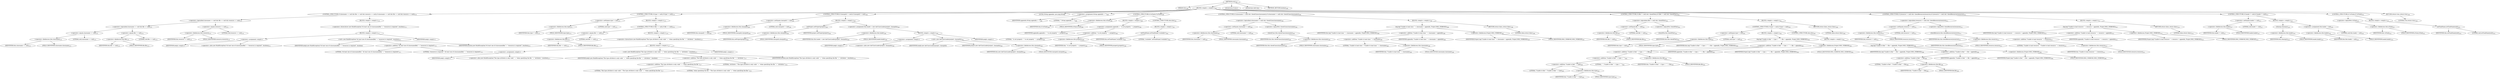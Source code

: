 digraph "eval" {  
"380" [label = <(METHOD,eval)<SUB>269</SUB>> ]
"42" [label = <(PARAM,this)<SUB>269</SUB>> ]
"381" [label = <(BLOCK,&lt;empty&gt;,&lt;empty&gt;)<SUB>269</SUB>> ]
"382" [label = <(CONTROL_STRUCTURE,if (classname == null &amp;&amp; file == null &amp;&amp; resource == null),if (classname == null &amp;&amp; file == null &amp;&amp; resource == null))<SUB>270</SUB>> ]
"383" [label = <(&lt;operator&gt;.logicalAnd,classname == null &amp;&amp; file == null &amp;&amp; resource == null)<SUB>270</SUB>> ]
"384" [label = <(&lt;operator&gt;.logicalAnd,classname == null &amp;&amp; file == null)<SUB>270</SUB>> ]
"385" [label = <(&lt;operator&gt;.equals,classname == null)<SUB>270</SUB>> ]
"386" [label = <(&lt;operator&gt;.fieldAccess,this.classname)<SUB>270</SUB>> ]
"387" [label = <(IDENTIFIER,this,classname == null)<SUB>270</SUB>> ]
"388" [label = <(FIELD_IDENTIFIER,classname,classname)<SUB>270</SUB>> ]
"389" [label = <(LITERAL,null,classname == null)<SUB>270</SUB>> ]
"390" [label = <(&lt;operator&gt;.equals,file == null)<SUB>270</SUB>> ]
"391" [label = <(&lt;operator&gt;.fieldAccess,this.file)<SUB>270</SUB>> ]
"392" [label = <(IDENTIFIER,this,file == null)<SUB>270</SUB>> ]
"393" [label = <(FIELD_IDENTIFIER,file,file)<SUB>270</SUB>> ]
"394" [label = <(LITERAL,null,file == null)<SUB>270</SUB>> ]
"395" [label = <(&lt;operator&gt;.equals,resource == null)<SUB>270</SUB>> ]
"396" [label = <(&lt;operator&gt;.fieldAccess,this.resource)<SUB>270</SUB>> ]
"397" [label = <(IDENTIFIER,this,resource == null)<SUB>270</SUB>> ]
"398" [label = <(FIELD_IDENTIFIER,resource,resource)<SUB>270</SUB>> ]
"399" [label = <(LITERAL,null,resource == null)<SUB>270</SUB>> ]
"400" [label = <(BLOCK,&lt;empty&gt;,&lt;empty&gt;)<SUB>270</SUB>> ]
"401" [label = <(&lt;operator&gt;.throw,throw new BuildException(&quot;At least one of (classname|file|&quot; + &quot;resource) is required&quot;, location);)<SUB>271</SUB>> ]
"402" [label = <(BLOCK,&lt;empty&gt;,&lt;empty&gt;)<SUB>271</SUB>> ]
"403" [label = <(&lt;operator&gt;.assignment,&lt;empty&gt;)> ]
"404" [label = <(IDENTIFIER,$obj4,&lt;empty&gt;)> ]
"405" [label = <(&lt;operator&gt;.alloc,new BuildException(&quot;At least one of (classname|file|&quot; + &quot;resource) is required&quot;, location))<SUB>271</SUB>> ]
"406" [label = <(&lt;init&gt;,new BuildException(&quot;At least one of (classname|file|&quot; + &quot;resource) is required&quot;, location))<SUB>271</SUB>> ]
"407" [label = <(IDENTIFIER,$obj4,new BuildException(&quot;At least one of (classname|file|&quot; + &quot;resource) is required&quot;, location))> ]
"408" [label = <(&lt;operator&gt;.addition,&quot;At least one of (classname|file|&quot; + &quot;resource) is required&quot;)<SUB>271</SUB>> ]
"409" [label = <(LITERAL,&quot;At least one of (classname|file|&quot;,&quot;At least one of (classname|file|&quot; + &quot;resource) is required&quot;)<SUB>271</SUB>> ]
"410" [label = <(LITERAL,&quot;resource) is required&quot;,&quot;At least one of (classname|file|&quot; + &quot;resource) is required&quot;)<SUB>272</SUB>> ]
"411" [label = <(IDENTIFIER,location,new BuildException(&quot;At least one of (classname|file|&quot; + &quot;resource) is required&quot;, location))<SUB>272</SUB>> ]
"412" [label = <(IDENTIFIER,$obj4,&lt;empty&gt;)> ]
"413" [label = <(CONTROL_STRUCTURE,if (type != null),if (type != null))<SUB>275</SUB>> ]
"414" [label = <(&lt;operator&gt;.notEquals,type != null)<SUB>275</SUB>> ]
"415" [label = <(&lt;operator&gt;.fieldAccess,this.type)<SUB>275</SUB>> ]
"416" [label = <(IDENTIFIER,this,type != null)<SUB>275</SUB>> ]
"417" [label = <(FIELD_IDENTIFIER,type,type)<SUB>275</SUB>> ]
"418" [label = <(LITERAL,null,type != null)<SUB>275</SUB>> ]
"419" [label = <(BLOCK,&lt;empty&gt;,&lt;empty&gt;)<SUB>275</SUB>> ]
"420" [label = <(CONTROL_STRUCTURE,if (file == null),if (file == null))<SUB>276</SUB>> ]
"421" [label = <(&lt;operator&gt;.equals,file == null)<SUB>276</SUB>> ]
"422" [label = <(&lt;operator&gt;.fieldAccess,this.file)<SUB>276</SUB>> ]
"423" [label = <(IDENTIFIER,this,file == null)<SUB>276</SUB>> ]
"424" [label = <(FIELD_IDENTIFIER,file,file)<SUB>276</SUB>> ]
"425" [label = <(LITERAL,null,file == null)<SUB>276</SUB>> ]
"426" [label = <(BLOCK,&lt;empty&gt;,&lt;empty&gt;)<SUB>276</SUB>> ]
"427" [label = <(&lt;operator&gt;.throw,throw new BuildException(&quot;The type attribute is only valid &quot; + &quot;when specifying the file &quot; + &quot;attribute.&quot;, location);)<SUB>277</SUB>> ]
"428" [label = <(BLOCK,&lt;empty&gt;,&lt;empty&gt;)<SUB>277</SUB>> ]
"429" [label = <(&lt;operator&gt;.assignment,&lt;empty&gt;)> ]
"430" [label = <(IDENTIFIER,$obj5,&lt;empty&gt;)> ]
"431" [label = <(&lt;operator&gt;.alloc,new BuildException(&quot;The type attribute is only valid &quot; + &quot;when specifying the file &quot; + &quot;attribute.&quot;, location))<SUB>277</SUB>> ]
"432" [label = <(&lt;init&gt;,new BuildException(&quot;The type attribute is only valid &quot; + &quot;when specifying the file &quot; + &quot;attribute.&quot;, location))<SUB>277</SUB>> ]
"433" [label = <(IDENTIFIER,$obj5,new BuildException(&quot;The type attribute is only valid &quot; + &quot;when specifying the file &quot; + &quot;attribute.&quot;, location))> ]
"434" [label = <(&lt;operator&gt;.addition,&quot;The type attribute is only valid &quot; + &quot;when specifying the file &quot; + &quot;attribute.&quot;)<SUB>277</SUB>> ]
"435" [label = <(&lt;operator&gt;.addition,&quot;The type attribute is only valid &quot; + &quot;when specifying the file &quot;)<SUB>277</SUB>> ]
"436" [label = <(LITERAL,&quot;The type attribute is only valid &quot;,&quot;The type attribute is only valid &quot; + &quot;when specifying the file &quot;)<SUB>277</SUB>> ]
"437" [label = <(LITERAL,&quot;when specifying the file &quot;,&quot;The type attribute is only valid &quot; + &quot;when specifying the file &quot;)<SUB>278</SUB>> ]
"438" [label = <(LITERAL,&quot;attribute.&quot;,&quot;The type attribute is only valid &quot; + &quot;when specifying the file &quot; + &quot;attribute.&quot;)<SUB>279</SUB>> ]
"439" [label = <(IDENTIFIER,location,new BuildException(&quot;The type attribute is only valid &quot; + &quot;when specifying the file &quot; + &quot;attribute.&quot;, location))<SUB>279</SUB>> ]
"440" [label = <(IDENTIFIER,$obj5,&lt;empty&gt;)> ]
"441" [label = <(CONTROL_STRUCTURE,if (classpath != null),if (classpath != null))<SUB>283</SUB>> ]
"442" [label = <(&lt;operator&gt;.notEquals,classpath != null)<SUB>283</SUB>> ]
"443" [label = <(&lt;operator&gt;.fieldAccess,this.classpath)<SUB>283</SUB>> ]
"444" [label = <(IDENTIFIER,this,classpath != null)<SUB>283</SUB>> ]
"445" [label = <(FIELD_IDENTIFIER,classpath,classpath)<SUB>283</SUB>> ]
"446" [label = <(LITERAL,null,classpath != null)<SUB>283</SUB>> ]
"447" [label = <(BLOCK,&lt;empty&gt;,&lt;empty&gt;)<SUB>283</SUB>> ]
"448" [label = <(setProject,setProject(project))<SUB>284</SUB>> ]
"449" [label = <(&lt;operator&gt;.fieldAccess,this.classpath)<SUB>284</SUB>> ]
"450" [label = <(IDENTIFIER,this,setProject(project))<SUB>284</SUB>> ]
"451" [label = <(FIELD_IDENTIFIER,classpath,classpath)<SUB>284</SUB>> ]
"452" [label = <(IDENTIFIER,project,setProject(project))<SUB>284</SUB>> ]
"453" [label = <(&lt;operator&gt;.assignment,this.loader = new AntClassLoader(project, classpath))<SUB>285</SUB>> ]
"454" [label = <(&lt;operator&gt;.fieldAccess,this.loader)<SUB>285</SUB>> ]
"41" [label = <(IDENTIFIER,this,this.loader = new AntClassLoader(project, classpath))<SUB>285</SUB>> ]
"455" [label = <(FIELD_IDENTIFIER,loader,loader)<SUB>285</SUB>> ]
"456" [label = <(BLOCK,&lt;empty&gt;,&lt;empty&gt;)<SUB>285</SUB>> ]
"457" [label = <(&lt;operator&gt;.assignment,&lt;empty&gt;)> ]
"458" [label = <(IDENTIFIER,$obj6,&lt;empty&gt;)> ]
"459" [label = <(&lt;operator&gt;.alloc,new AntClassLoader(project, classpath))<SUB>285</SUB>> ]
"460" [label = <(&lt;init&gt;,new AntClassLoader(project, classpath))<SUB>285</SUB>> ]
"461" [label = <(IDENTIFIER,$obj6,new AntClassLoader(project, classpath))> ]
"462" [label = <(IDENTIFIER,project,new AntClassLoader(project, classpath))<SUB>285</SUB>> ]
"463" [label = <(&lt;operator&gt;.fieldAccess,this.classpath)<SUB>285</SUB>> ]
"464" [label = <(IDENTIFIER,this,new AntClassLoader(project, classpath))<SUB>285</SUB>> ]
"465" [label = <(FIELD_IDENTIFIER,classpath,classpath)<SUB>285</SUB>> ]
"466" [label = <(IDENTIFIER,$obj6,&lt;empty&gt;)> ]
"467" [label = <(LOCAL,String appendix: java.lang.String)> ]
"468" [label = <(&lt;operator&gt;.assignment,String appendix = &quot;&quot;)<SUB>288</SUB>> ]
"469" [label = <(IDENTIFIER,appendix,String appendix = &quot;&quot;)<SUB>288</SUB>> ]
"470" [label = <(LITERAL,&quot;&quot;,String appendix = &quot;&quot;)<SUB>288</SUB>> ]
"471" [label = <(CONTROL_STRUCTURE,if (isTask),if (isTask))<SUB>289</SUB>> ]
"472" [label = <(&lt;operator&gt;.fieldAccess,this.isTask)<SUB>289</SUB>> ]
"473" [label = <(IDENTIFIER,this,if (isTask))<SUB>289</SUB>> ]
"474" [label = <(FIELD_IDENTIFIER,isTask,isTask)<SUB>289</SUB>> ]
"475" [label = <(BLOCK,&lt;empty&gt;,&lt;empty&gt;)<SUB>289</SUB>> ]
"476" [label = <(&lt;operator&gt;.assignment,appendix = &quot; to set property &quot; + property)<SUB>290</SUB>> ]
"477" [label = <(IDENTIFIER,appendix,appendix = &quot; to set property &quot; + property)<SUB>290</SUB>> ]
"478" [label = <(&lt;operator&gt;.addition,&quot; to set property &quot; + property)<SUB>290</SUB>> ]
"479" [label = <(LITERAL,&quot; to set property &quot;,&quot; to set property &quot; + property)<SUB>290</SUB>> ]
"480" [label = <(&lt;operator&gt;.fieldAccess,this.property)<SUB>290</SUB>> ]
"481" [label = <(IDENTIFIER,this,&quot; to set property &quot; + property)<SUB>290</SUB>> ]
"482" [label = <(FIELD_IDENTIFIER,property,property)<SUB>290</SUB>> ]
"483" [label = <(CONTROL_STRUCTURE,else,else)<SUB>291</SUB>> ]
"484" [label = <(BLOCK,&lt;empty&gt;,&lt;empty&gt;)<SUB>291</SUB>> ]
"485" [label = <(setTaskName,setTaskName(&quot;available&quot;))<SUB>292</SUB>> ]
"43" [label = <(IDENTIFIER,this,setTaskName(&quot;available&quot;))<SUB>292</SUB>> ]
"486" [label = <(LITERAL,&quot;available&quot;,setTaskName(&quot;available&quot;))<SUB>292</SUB>> ]
"487" [label = <(CONTROL_STRUCTURE,if ((classname != null) &amp;&amp; !checkClass(classname)),if ((classname != null) &amp;&amp; !checkClass(classname)))<SUB>295</SUB>> ]
"488" [label = <(&lt;operator&gt;.logicalAnd,(classname != null) &amp;&amp; !checkClass(classname))<SUB>295</SUB>> ]
"489" [label = <(&lt;operator&gt;.notEquals,classname != null)<SUB>295</SUB>> ]
"490" [label = <(&lt;operator&gt;.fieldAccess,this.classname)<SUB>295</SUB>> ]
"491" [label = <(IDENTIFIER,this,classname != null)<SUB>295</SUB>> ]
"492" [label = <(FIELD_IDENTIFIER,classname,classname)<SUB>295</SUB>> ]
"493" [label = <(LITERAL,null,classname != null)<SUB>295</SUB>> ]
"494" [label = <(&lt;operator&gt;.logicalNot,!checkClass(classname))<SUB>295</SUB>> ]
"495" [label = <(checkClass,this.checkClass(classname))<SUB>295</SUB>> ]
"44" [label = <(IDENTIFIER,this,this.checkClass(classname))<SUB>295</SUB>> ]
"496" [label = <(&lt;operator&gt;.fieldAccess,this.classname)<SUB>295</SUB>> ]
"497" [label = <(IDENTIFIER,this,this.checkClass(classname))<SUB>295</SUB>> ]
"498" [label = <(FIELD_IDENTIFIER,classname,classname)<SUB>295</SUB>> ]
"499" [label = <(BLOCK,&lt;empty&gt;,&lt;empty&gt;)<SUB>295</SUB>> ]
"500" [label = <(log,log(&quot;Unable to load class &quot; + classname + appendix, Project.MSG_VERBOSE))<SUB>296</SUB>> ]
"45" [label = <(IDENTIFIER,this,log(&quot;Unable to load class &quot; + classname + appendix, Project.MSG_VERBOSE))<SUB>296</SUB>> ]
"501" [label = <(&lt;operator&gt;.addition,&quot;Unable to load class &quot; + classname + appendix)<SUB>296</SUB>> ]
"502" [label = <(&lt;operator&gt;.addition,&quot;Unable to load class &quot; + classname)<SUB>296</SUB>> ]
"503" [label = <(LITERAL,&quot;Unable to load class &quot;,&quot;Unable to load class &quot; + classname)<SUB>296</SUB>> ]
"504" [label = <(&lt;operator&gt;.fieldAccess,this.classname)<SUB>296</SUB>> ]
"505" [label = <(IDENTIFIER,this,&quot;Unable to load class &quot; + classname)<SUB>296</SUB>> ]
"506" [label = <(FIELD_IDENTIFIER,classname,classname)<SUB>296</SUB>> ]
"507" [label = <(IDENTIFIER,appendix,&quot;Unable to load class &quot; + classname + appendix)<SUB>296</SUB>> ]
"508" [label = <(&lt;operator&gt;.fieldAccess,Project.MSG_VERBOSE)<SUB>297</SUB>> ]
"509" [label = <(IDENTIFIER,Project,log(&quot;Unable to load class &quot; + classname + appendix, Project.MSG_VERBOSE))<SUB>297</SUB>> ]
"510" [label = <(FIELD_IDENTIFIER,MSG_VERBOSE,MSG_VERBOSE)<SUB>297</SUB>> ]
"511" [label = <(RETURN,return false;,return false;)<SUB>298</SUB>> ]
"512" [label = <(LITERAL,false,return false;)<SUB>298</SUB>> ]
"513" [label = <(CONTROL_STRUCTURE,if ((file != null) &amp;&amp; !checkFile()),if ((file != null) &amp;&amp; !checkFile()))<SUB>301</SUB>> ]
"514" [label = <(&lt;operator&gt;.logicalAnd,(file != null) &amp;&amp; !checkFile())<SUB>301</SUB>> ]
"515" [label = <(&lt;operator&gt;.notEquals,file != null)<SUB>301</SUB>> ]
"516" [label = <(&lt;operator&gt;.fieldAccess,this.file)<SUB>301</SUB>> ]
"517" [label = <(IDENTIFIER,this,file != null)<SUB>301</SUB>> ]
"518" [label = <(FIELD_IDENTIFIER,file,file)<SUB>301</SUB>> ]
"519" [label = <(LITERAL,null,file != null)<SUB>301</SUB>> ]
"520" [label = <(&lt;operator&gt;.logicalNot,!checkFile())<SUB>301</SUB>> ]
"521" [label = <(checkFile,this.checkFile())<SUB>301</SUB>> ]
"46" [label = <(IDENTIFIER,this,this.checkFile())<SUB>301</SUB>> ]
"522" [label = <(BLOCK,&lt;empty&gt;,&lt;empty&gt;)<SUB>301</SUB>> ]
"523" [label = <(CONTROL_STRUCTURE,if (type != null),if (type != null))<SUB>302</SUB>> ]
"524" [label = <(&lt;operator&gt;.notEquals,type != null)<SUB>302</SUB>> ]
"525" [label = <(&lt;operator&gt;.fieldAccess,this.type)<SUB>302</SUB>> ]
"526" [label = <(IDENTIFIER,this,type != null)<SUB>302</SUB>> ]
"527" [label = <(FIELD_IDENTIFIER,type,type)<SUB>302</SUB>> ]
"528" [label = <(LITERAL,null,type != null)<SUB>302</SUB>> ]
"529" [label = <(BLOCK,&lt;empty&gt;,&lt;empty&gt;)<SUB>302</SUB>> ]
"530" [label = <(log,log(&quot;Unable to find &quot; + type + &quot; &quot; + file + appendix, Project.MSG_VERBOSE))<SUB>303</SUB>> ]
"47" [label = <(IDENTIFIER,this,log(&quot;Unable to find &quot; + type + &quot; &quot; + file + appendix, Project.MSG_VERBOSE))<SUB>303</SUB>> ]
"531" [label = <(&lt;operator&gt;.addition,&quot;Unable to find &quot; + type + &quot; &quot; + file + appendix)<SUB>303</SUB>> ]
"532" [label = <(&lt;operator&gt;.addition,&quot;Unable to find &quot; + type + &quot; &quot; + file)<SUB>303</SUB>> ]
"533" [label = <(&lt;operator&gt;.addition,&quot;Unable to find &quot; + type + &quot; &quot;)<SUB>303</SUB>> ]
"534" [label = <(&lt;operator&gt;.addition,&quot;Unable to find &quot; + type)<SUB>303</SUB>> ]
"535" [label = <(LITERAL,&quot;Unable to find &quot;,&quot;Unable to find &quot; + type)<SUB>303</SUB>> ]
"536" [label = <(&lt;operator&gt;.fieldAccess,this.type)<SUB>303</SUB>> ]
"537" [label = <(IDENTIFIER,this,&quot;Unable to find &quot; + type)<SUB>303</SUB>> ]
"538" [label = <(FIELD_IDENTIFIER,type,type)<SUB>303</SUB>> ]
"539" [label = <(LITERAL,&quot; &quot;,&quot;Unable to find &quot; + type + &quot; &quot;)<SUB>303</SUB>> ]
"540" [label = <(&lt;operator&gt;.fieldAccess,this.file)<SUB>303</SUB>> ]
"541" [label = <(IDENTIFIER,this,&quot;Unable to find &quot; + type + &quot; &quot; + file)<SUB>303</SUB>> ]
"542" [label = <(FIELD_IDENTIFIER,file,file)<SUB>303</SUB>> ]
"543" [label = <(IDENTIFIER,appendix,&quot;Unable to find &quot; + type + &quot; &quot; + file + appendix)<SUB>303</SUB>> ]
"544" [label = <(&lt;operator&gt;.fieldAccess,Project.MSG_VERBOSE)<SUB>304</SUB>> ]
"545" [label = <(IDENTIFIER,Project,log(&quot;Unable to find &quot; + type + &quot; &quot; + file + appendix, Project.MSG_VERBOSE))<SUB>304</SUB>> ]
"546" [label = <(FIELD_IDENTIFIER,MSG_VERBOSE,MSG_VERBOSE)<SUB>304</SUB>> ]
"547" [label = <(CONTROL_STRUCTURE,else,else)<SUB>305</SUB>> ]
"548" [label = <(BLOCK,&lt;empty&gt;,&lt;empty&gt;)<SUB>305</SUB>> ]
"549" [label = <(log,log(&quot;Unable to find &quot; + file + appendix, Project.MSG_VERBOSE))<SUB>306</SUB>> ]
"48" [label = <(IDENTIFIER,this,log(&quot;Unable to find &quot; + file + appendix, Project.MSG_VERBOSE))<SUB>306</SUB>> ]
"550" [label = <(&lt;operator&gt;.addition,&quot;Unable to find &quot; + file + appendix)<SUB>306</SUB>> ]
"551" [label = <(&lt;operator&gt;.addition,&quot;Unable to find &quot; + file)<SUB>306</SUB>> ]
"552" [label = <(LITERAL,&quot;Unable to find &quot;,&quot;Unable to find &quot; + file)<SUB>306</SUB>> ]
"553" [label = <(&lt;operator&gt;.fieldAccess,this.file)<SUB>306</SUB>> ]
"554" [label = <(IDENTIFIER,this,&quot;Unable to find &quot; + file)<SUB>306</SUB>> ]
"555" [label = <(FIELD_IDENTIFIER,file,file)<SUB>306</SUB>> ]
"556" [label = <(IDENTIFIER,appendix,&quot;Unable to find &quot; + file + appendix)<SUB>306</SUB>> ]
"557" [label = <(&lt;operator&gt;.fieldAccess,Project.MSG_VERBOSE)<SUB>306</SUB>> ]
"558" [label = <(IDENTIFIER,Project,log(&quot;Unable to find &quot; + file + appendix, Project.MSG_VERBOSE))<SUB>306</SUB>> ]
"559" [label = <(FIELD_IDENTIFIER,MSG_VERBOSE,MSG_VERBOSE)<SUB>306</SUB>> ]
"560" [label = <(RETURN,return false;,return false;)<SUB>308</SUB>> ]
"561" [label = <(LITERAL,false,return false;)<SUB>308</SUB>> ]
"562" [label = <(CONTROL_STRUCTURE,if ((resource != null) &amp;&amp; !checkResource(resource)),if ((resource != null) &amp;&amp; !checkResource(resource)))<SUB>311</SUB>> ]
"563" [label = <(&lt;operator&gt;.logicalAnd,(resource != null) &amp;&amp; !checkResource(resource))<SUB>311</SUB>> ]
"564" [label = <(&lt;operator&gt;.notEquals,resource != null)<SUB>311</SUB>> ]
"565" [label = <(&lt;operator&gt;.fieldAccess,this.resource)<SUB>311</SUB>> ]
"566" [label = <(IDENTIFIER,this,resource != null)<SUB>311</SUB>> ]
"567" [label = <(FIELD_IDENTIFIER,resource,resource)<SUB>311</SUB>> ]
"568" [label = <(LITERAL,null,resource != null)<SUB>311</SUB>> ]
"569" [label = <(&lt;operator&gt;.logicalNot,!checkResource(resource))<SUB>311</SUB>> ]
"570" [label = <(checkResource,this.checkResource(resource))<SUB>311</SUB>> ]
"49" [label = <(IDENTIFIER,this,this.checkResource(resource))<SUB>311</SUB>> ]
"571" [label = <(&lt;operator&gt;.fieldAccess,this.resource)<SUB>311</SUB>> ]
"572" [label = <(IDENTIFIER,this,this.checkResource(resource))<SUB>311</SUB>> ]
"573" [label = <(FIELD_IDENTIFIER,resource,resource)<SUB>311</SUB>> ]
"574" [label = <(BLOCK,&lt;empty&gt;,&lt;empty&gt;)<SUB>311</SUB>> ]
"575" [label = <(log,log(&quot;Unable to load resource &quot; + resource + appendix, Project.MSG_VERBOSE))<SUB>312</SUB>> ]
"50" [label = <(IDENTIFIER,this,log(&quot;Unable to load resource &quot; + resource + appendix, Project.MSG_VERBOSE))<SUB>312</SUB>> ]
"576" [label = <(&lt;operator&gt;.addition,&quot;Unable to load resource &quot; + resource + appendix)<SUB>312</SUB>> ]
"577" [label = <(&lt;operator&gt;.addition,&quot;Unable to load resource &quot; + resource)<SUB>312</SUB>> ]
"578" [label = <(LITERAL,&quot;Unable to load resource &quot;,&quot;Unable to load resource &quot; + resource)<SUB>312</SUB>> ]
"579" [label = <(&lt;operator&gt;.fieldAccess,this.resource)<SUB>312</SUB>> ]
"580" [label = <(IDENTIFIER,this,&quot;Unable to load resource &quot; + resource)<SUB>312</SUB>> ]
"581" [label = <(FIELD_IDENTIFIER,resource,resource)<SUB>312</SUB>> ]
"582" [label = <(IDENTIFIER,appendix,&quot;Unable to load resource &quot; + resource + appendix)<SUB>312</SUB>> ]
"583" [label = <(&lt;operator&gt;.fieldAccess,Project.MSG_VERBOSE)<SUB>313</SUB>> ]
"584" [label = <(IDENTIFIER,Project,log(&quot;Unable to load resource &quot; + resource + appendix, Project.MSG_VERBOSE))<SUB>313</SUB>> ]
"585" [label = <(FIELD_IDENTIFIER,MSG_VERBOSE,MSG_VERBOSE)<SUB>313</SUB>> ]
"586" [label = <(RETURN,return false;,return false;)<SUB>314</SUB>> ]
"587" [label = <(LITERAL,false,return false;)<SUB>314</SUB>> ]
"588" [label = <(CONTROL_STRUCTURE,if (loader != null),if (loader != null))<SUB>317</SUB>> ]
"589" [label = <(&lt;operator&gt;.notEquals,loader != null)<SUB>317</SUB>> ]
"590" [label = <(&lt;operator&gt;.fieldAccess,this.loader)<SUB>317</SUB>> ]
"591" [label = <(IDENTIFIER,this,loader != null)<SUB>317</SUB>> ]
"592" [label = <(FIELD_IDENTIFIER,loader,loader)<SUB>317</SUB>> ]
"593" [label = <(LITERAL,null,loader != null)<SUB>317</SUB>> ]
"594" [label = <(BLOCK,&lt;empty&gt;,&lt;empty&gt;)<SUB>317</SUB>> ]
"595" [label = <(cleanup,cleanup())<SUB>318</SUB>> ]
"596" [label = <(&lt;operator&gt;.fieldAccess,this.loader)<SUB>318</SUB>> ]
"597" [label = <(IDENTIFIER,this,cleanup())<SUB>318</SUB>> ]
"598" [label = <(FIELD_IDENTIFIER,loader,loader)<SUB>318</SUB>> ]
"599" [label = <(&lt;operator&gt;.assignment,this.loader = null)<SUB>319</SUB>> ]
"600" [label = <(&lt;operator&gt;.fieldAccess,this.loader)<SUB>319</SUB>> ]
"601" [label = <(IDENTIFIER,this,this.loader = null)<SUB>319</SUB>> ]
"602" [label = <(FIELD_IDENTIFIER,loader,loader)<SUB>319</SUB>> ]
"603" [label = <(LITERAL,null,this.loader = null)<SUB>319</SUB>> ]
"604" [label = <(CONTROL_STRUCTURE,if (!isTask),if (!isTask))<SUB>322</SUB>> ]
"605" [label = <(&lt;operator&gt;.logicalNot,!isTask)<SUB>322</SUB>> ]
"606" [label = <(&lt;operator&gt;.fieldAccess,this.isTask)<SUB>322</SUB>> ]
"607" [label = <(IDENTIFIER,this,!isTask)<SUB>322</SUB>> ]
"608" [label = <(FIELD_IDENTIFIER,isTask,isTask)<SUB>322</SUB>> ]
"609" [label = <(BLOCK,&lt;empty&gt;,&lt;empty&gt;)<SUB>322</SUB>> ]
"610" [label = <(setTaskName,setTaskName(null))<SUB>323</SUB>> ]
"51" [label = <(IDENTIFIER,this,setTaskName(null))<SUB>323</SUB>> ]
"611" [label = <(LITERAL,null,setTaskName(null))<SUB>323</SUB>> ]
"612" [label = <(RETURN,return true;,return true;)<SUB>326</SUB>> ]
"613" [label = <(LITERAL,true,return true;)<SUB>326</SUB>> ]
"614" [label = <(MODIFIER,PUBLIC)> ]
"615" [label = <(MODIFIER,VIRTUAL)> ]
"616" [label = <(METHOD_RETURN,boolean)<SUB>269</SUB>> ]
  "380" -> "42" 
  "380" -> "381" 
  "380" -> "614" 
  "380" -> "615" 
  "380" -> "616" 
  "381" -> "382" 
  "381" -> "413" 
  "381" -> "441" 
  "381" -> "467" 
  "381" -> "468" 
  "381" -> "471" 
  "381" -> "487" 
  "381" -> "513" 
  "381" -> "562" 
  "381" -> "588" 
  "381" -> "604" 
  "381" -> "612" 
  "382" -> "383" 
  "382" -> "400" 
  "383" -> "384" 
  "383" -> "395" 
  "384" -> "385" 
  "384" -> "390" 
  "385" -> "386" 
  "385" -> "389" 
  "386" -> "387" 
  "386" -> "388" 
  "390" -> "391" 
  "390" -> "394" 
  "391" -> "392" 
  "391" -> "393" 
  "395" -> "396" 
  "395" -> "399" 
  "396" -> "397" 
  "396" -> "398" 
  "400" -> "401" 
  "401" -> "402" 
  "402" -> "403" 
  "402" -> "406" 
  "402" -> "412" 
  "403" -> "404" 
  "403" -> "405" 
  "406" -> "407" 
  "406" -> "408" 
  "406" -> "411" 
  "408" -> "409" 
  "408" -> "410" 
  "413" -> "414" 
  "413" -> "419" 
  "414" -> "415" 
  "414" -> "418" 
  "415" -> "416" 
  "415" -> "417" 
  "419" -> "420" 
  "420" -> "421" 
  "420" -> "426" 
  "421" -> "422" 
  "421" -> "425" 
  "422" -> "423" 
  "422" -> "424" 
  "426" -> "427" 
  "427" -> "428" 
  "428" -> "429" 
  "428" -> "432" 
  "428" -> "440" 
  "429" -> "430" 
  "429" -> "431" 
  "432" -> "433" 
  "432" -> "434" 
  "432" -> "439" 
  "434" -> "435" 
  "434" -> "438" 
  "435" -> "436" 
  "435" -> "437" 
  "441" -> "442" 
  "441" -> "447" 
  "442" -> "443" 
  "442" -> "446" 
  "443" -> "444" 
  "443" -> "445" 
  "447" -> "448" 
  "447" -> "453" 
  "448" -> "449" 
  "448" -> "452" 
  "449" -> "450" 
  "449" -> "451" 
  "453" -> "454" 
  "453" -> "456" 
  "454" -> "41" 
  "454" -> "455" 
  "456" -> "457" 
  "456" -> "460" 
  "456" -> "466" 
  "457" -> "458" 
  "457" -> "459" 
  "460" -> "461" 
  "460" -> "462" 
  "460" -> "463" 
  "463" -> "464" 
  "463" -> "465" 
  "468" -> "469" 
  "468" -> "470" 
  "471" -> "472" 
  "471" -> "475" 
  "471" -> "483" 
  "472" -> "473" 
  "472" -> "474" 
  "475" -> "476" 
  "476" -> "477" 
  "476" -> "478" 
  "478" -> "479" 
  "478" -> "480" 
  "480" -> "481" 
  "480" -> "482" 
  "483" -> "484" 
  "484" -> "485" 
  "485" -> "43" 
  "485" -> "486" 
  "487" -> "488" 
  "487" -> "499" 
  "488" -> "489" 
  "488" -> "494" 
  "489" -> "490" 
  "489" -> "493" 
  "490" -> "491" 
  "490" -> "492" 
  "494" -> "495" 
  "495" -> "44" 
  "495" -> "496" 
  "496" -> "497" 
  "496" -> "498" 
  "499" -> "500" 
  "499" -> "511" 
  "500" -> "45" 
  "500" -> "501" 
  "500" -> "508" 
  "501" -> "502" 
  "501" -> "507" 
  "502" -> "503" 
  "502" -> "504" 
  "504" -> "505" 
  "504" -> "506" 
  "508" -> "509" 
  "508" -> "510" 
  "511" -> "512" 
  "513" -> "514" 
  "513" -> "522" 
  "514" -> "515" 
  "514" -> "520" 
  "515" -> "516" 
  "515" -> "519" 
  "516" -> "517" 
  "516" -> "518" 
  "520" -> "521" 
  "521" -> "46" 
  "522" -> "523" 
  "522" -> "560" 
  "523" -> "524" 
  "523" -> "529" 
  "523" -> "547" 
  "524" -> "525" 
  "524" -> "528" 
  "525" -> "526" 
  "525" -> "527" 
  "529" -> "530" 
  "530" -> "47" 
  "530" -> "531" 
  "530" -> "544" 
  "531" -> "532" 
  "531" -> "543" 
  "532" -> "533" 
  "532" -> "540" 
  "533" -> "534" 
  "533" -> "539" 
  "534" -> "535" 
  "534" -> "536" 
  "536" -> "537" 
  "536" -> "538" 
  "540" -> "541" 
  "540" -> "542" 
  "544" -> "545" 
  "544" -> "546" 
  "547" -> "548" 
  "548" -> "549" 
  "549" -> "48" 
  "549" -> "550" 
  "549" -> "557" 
  "550" -> "551" 
  "550" -> "556" 
  "551" -> "552" 
  "551" -> "553" 
  "553" -> "554" 
  "553" -> "555" 
  "557" -> "558" 
  "557" -> "559" 
  "560" -> "561" 
  "562" -> "563" 
  "562" -> "574" 
  "563" -> "564" 
  "563" -> "569" 
  "564" -> "565" 
  "564" -> "568" 
  "565" -> "566" 
  "565" -> "567" 
  "569" -> "570" 
  "570" -> "49" 
  "570" -> "571" 
  "571" -> "572" 
  "571" -> "573" 
  "574" -> "575" 
  "574" -> "586" 
  "575" -> "50" 
  "575" -> "576" 
  "575" -> "583" 
  "576" -> "577" 
  "576" -> "582" 
  "577" -> "578" 
  "577" -> "579" 
  "579" -> "580" 
  "579" -> "581" 
  "583" -> "584" 
  "583" -> "585" 
  "586" -> "587" 
  "588" -> "589" 
  "588" -> "594" 
  "589" -> "590" 
  "589" -> "593" 
  "590" -> "591" 
  "590" -> "592" 
  "594" -> "595" 
  "594" -> "599" 
  "595" -> "596" 
  "596" -> "597" 
  "596" -> "598" 
  "599" -> "600" 
  "599" -> "603" 
  "600" -> "601" 
  "600" -> "602" 
  "604" -> "605" 
  "604" -> "609" 
  "605" -> "606" 
  "606" -> "607" 
  "606" -> "608" 
  "609" -> "610" 
  "610" -> "51" 
  "610" -> "611" 
  "612" -> "613" 
}
